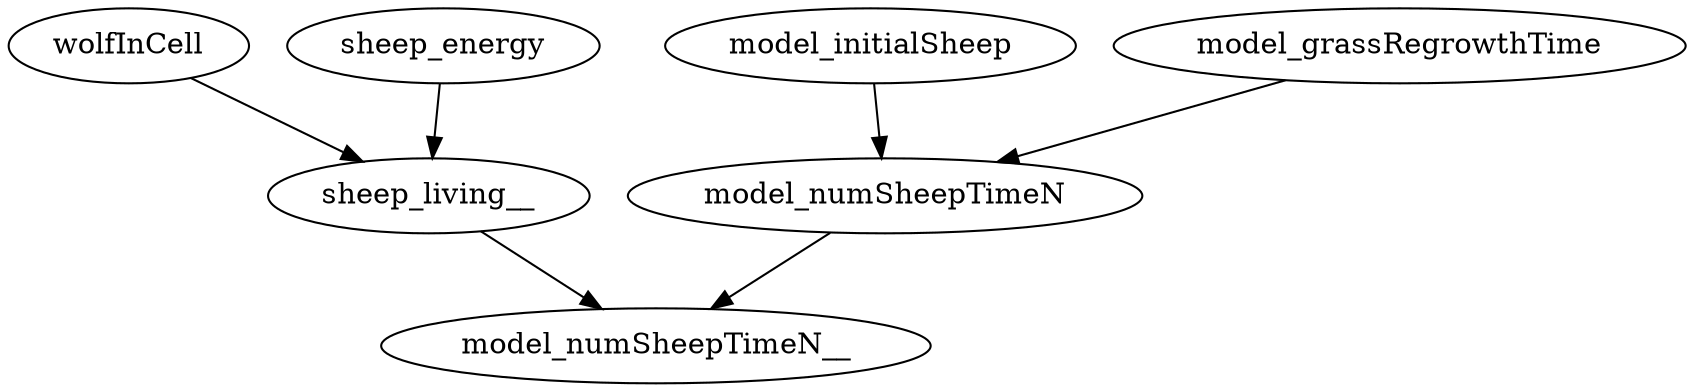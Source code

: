 strict digraph "" {
	model_numSheepTimeN -> model_numSheepTimeN__;
	wolfInCell -> sheep_living__;
	sheep_living__ -> model_numSheepTimeN__;
	model_initialSheep -> model_numSheepTimeN;
	model_grassRegrowthTime -> model_numSheepTimeN;
	sheep_energy -> sheep_living__;
}
